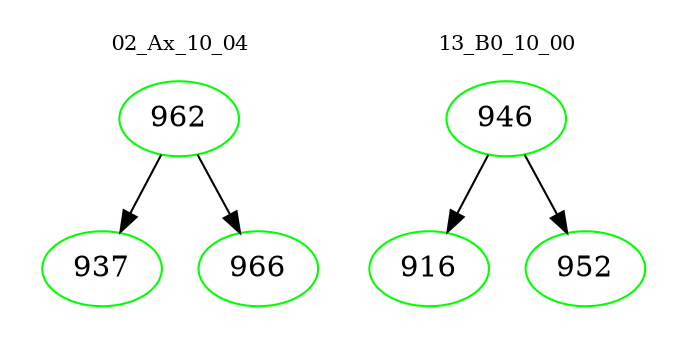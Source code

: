 digraph{
subgraph cluster_0 {
color = white
label = "02_Ax_10_04";
fontsize=10;
T0_962 [label="962", color="green"]
T0_962 -> T0_937 [color="black"]
T0_937 [label="937", color="green"]
T0_962 -> T0_966 [color="black"]
T0_966 [label="966", color="green"]
}
subgraph cluster_1 {
color = white
label = "13_B0_10_00";
fontsize=10;
T1_946 [label="946", color="green"]
T1_946 -> T1_916 [color="black"]
T1_916 [label="916", color="green"]
T1_946 -> T1_952 [color="black"]
T1_952 [label="952", color="green"]
}
}
